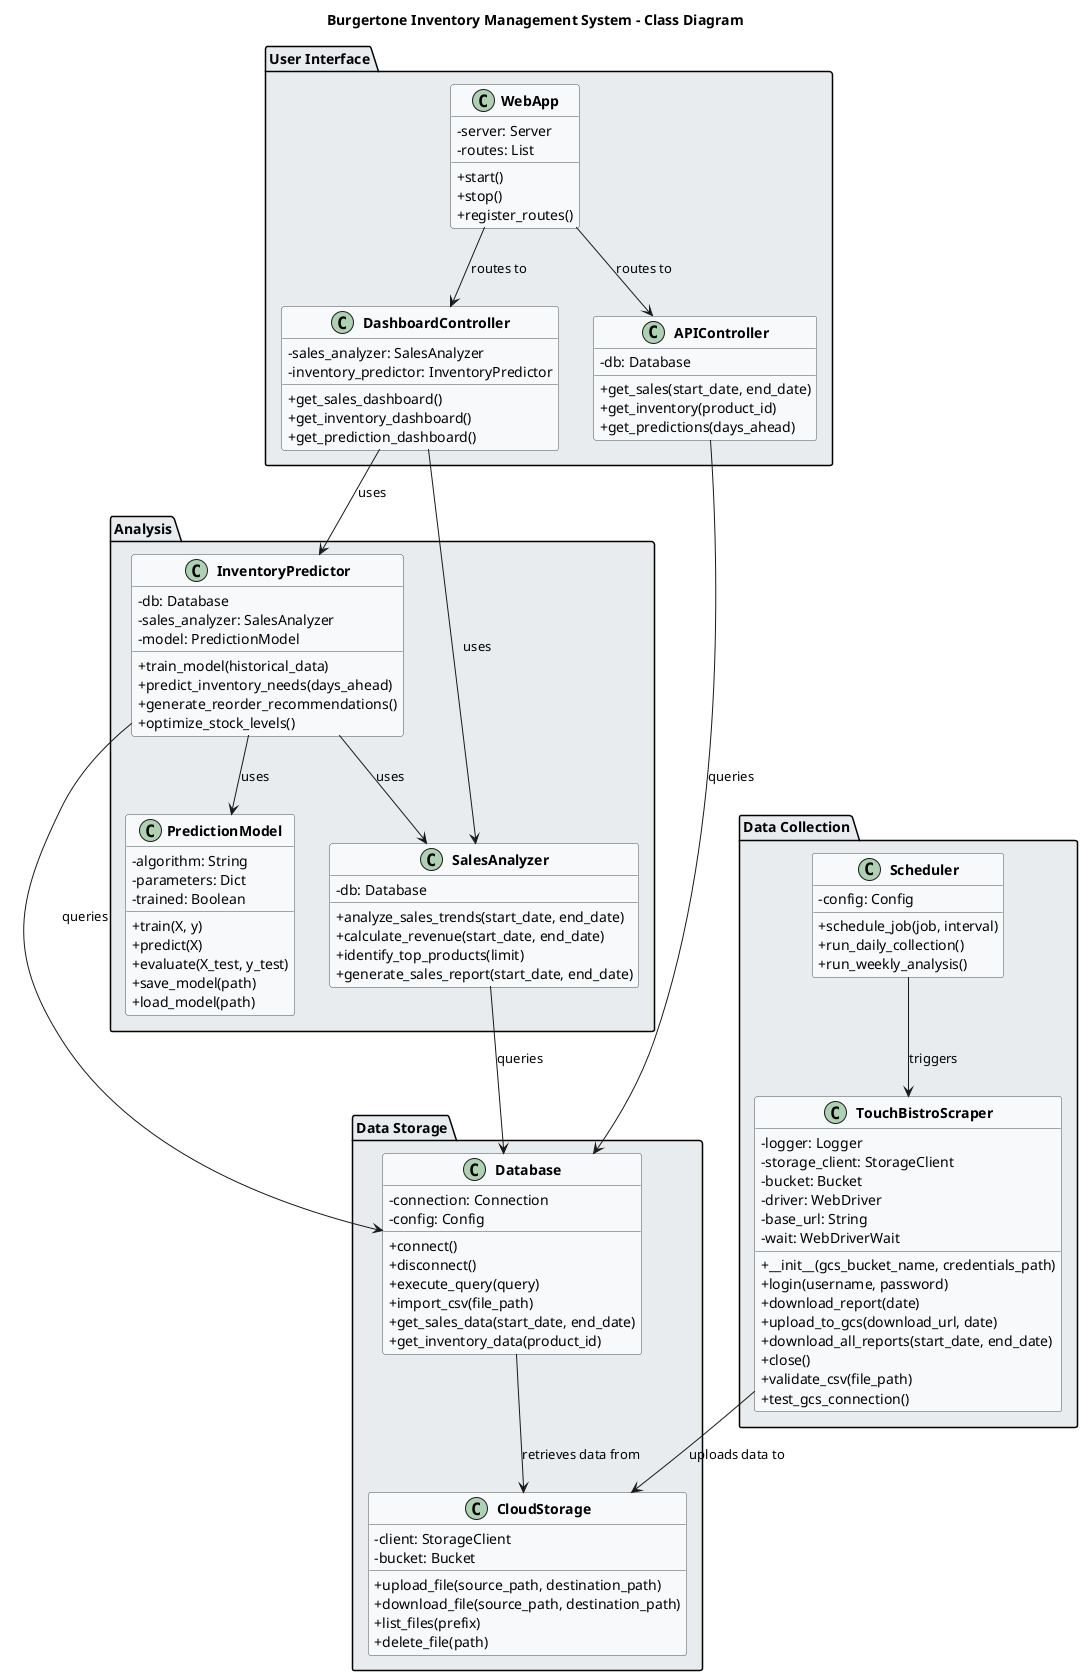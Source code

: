 @startuml Burgertone IMS Class Diagram

skinparam classAttributeIconSize 0
skinparam classFontStyle bold
skinparam classBackgroundColor #f8f9fa
skinparam classBorderColor #495057
skinparam packageBackgroundColor #e9ecef

title Burgertone Inventory Management System - Class Diagram

package "Data Collection" {
  class TouchBistroScraper {
    - logger: Logger
    - storage_client: StorageClient
    - bucket: Bucket
    - driver: WebDriver
    - base_url: String
    - wait: WebDriverWait
    + __init__(gcs_bucket_name, credentials_path)
    + login(username, password)
    + download_report(date)
    + upload_to_gcs(download_url, date)
    + download_all_reports(start_date, end_date)
    + close()
    + validate_csv(file_path)
    + test_gcs_connection()
  }
  
  class Scheduler {
    - config: Config
    + schedule_job(job, interval)
    + run_daily_collection()
    + run_weekly_analysis()
  }
}

package "Data Storage" {
  class Database {
    - connection: Connection
    - config: Config
    + connect()
    + disconnect()
    + execute_query(query)
    + import_csv(file_path)
    + get_sales_data(start_date, end_date)
    + get_inventory_data(product_id)
  }
  
  class CloudStorage {
    - client: StorageClient
    - bucket: Bucket
    + upload_file(source_path, destination_path)
    + download_file(source_path, destination_path)
    + list_files(prefix)
    + delete_file(path)
  }
}

package "Analysis" {
  class SalesAnalyzer {
    - db: Database
    + analyze_sales_trends(start_date, end_date)
    + calculate_revenue(start_date, end_date)
    + identify_top_products(limit)
    + generate_sales_report(start_date, end_date)
  }
  
  class InventoryPredictor {
    - db: Database
    - sales_analyzer: SalesAnalyzer
    - model: PredictionModel
    + train_model(historical_data)
    + predict_inventory_needs(days_ahead)
    + generate_reorder_recommendations()
    + optimize_stock_levels()
  }
  
  class PredictionModel {
    - algorithm: String
    - parameters: Dict
    - trained: Boolean
    + train(X, y)
    + predict(X)
    + evaluate(X_test, y_test)
    + save_model(path)
    + load_model(path)
  }
}

package "User Interface" {
  class WebApp {
    - server: Server
    - routes: List
    + start()
    + stop()
    + register_routes()
  }
  
  class DashboardController {
    - sales_analyzer: SalesAnalyzer
    - inventory_predictor: InventoryPredictor
    + get_sales_dashboard()
    + get_inventory_dashboard()
    + get_prediction_dashboard()
  }
  
  class APIController {
    - db: Database
    + get_sales(start_date, end_date)
    + get_inventory(product_id)
    + get_predictions(days_ahead)
  }
}

' Relationships
TouchBistroScraper --> CloudStorage: uploads data to
Scheduler --> TouchBistroScraper: triggers
Database --> CloudStorage: retrieves data from
SalesAnalyzer --> Database: queries
InventoryPredictor --> Database: queries
InventoryPredictor --> SalesAnalyzer: uses
InventoryPredictor --> PredictionModel: uses
WebApp --> DashboardController: routes to
WebApp --> APIController: routes to
DashboardController --> SalesAnalyzer: uses
DashboardController --> InventoryPredictor: uses
APIController --> Database: queries

@enduml 